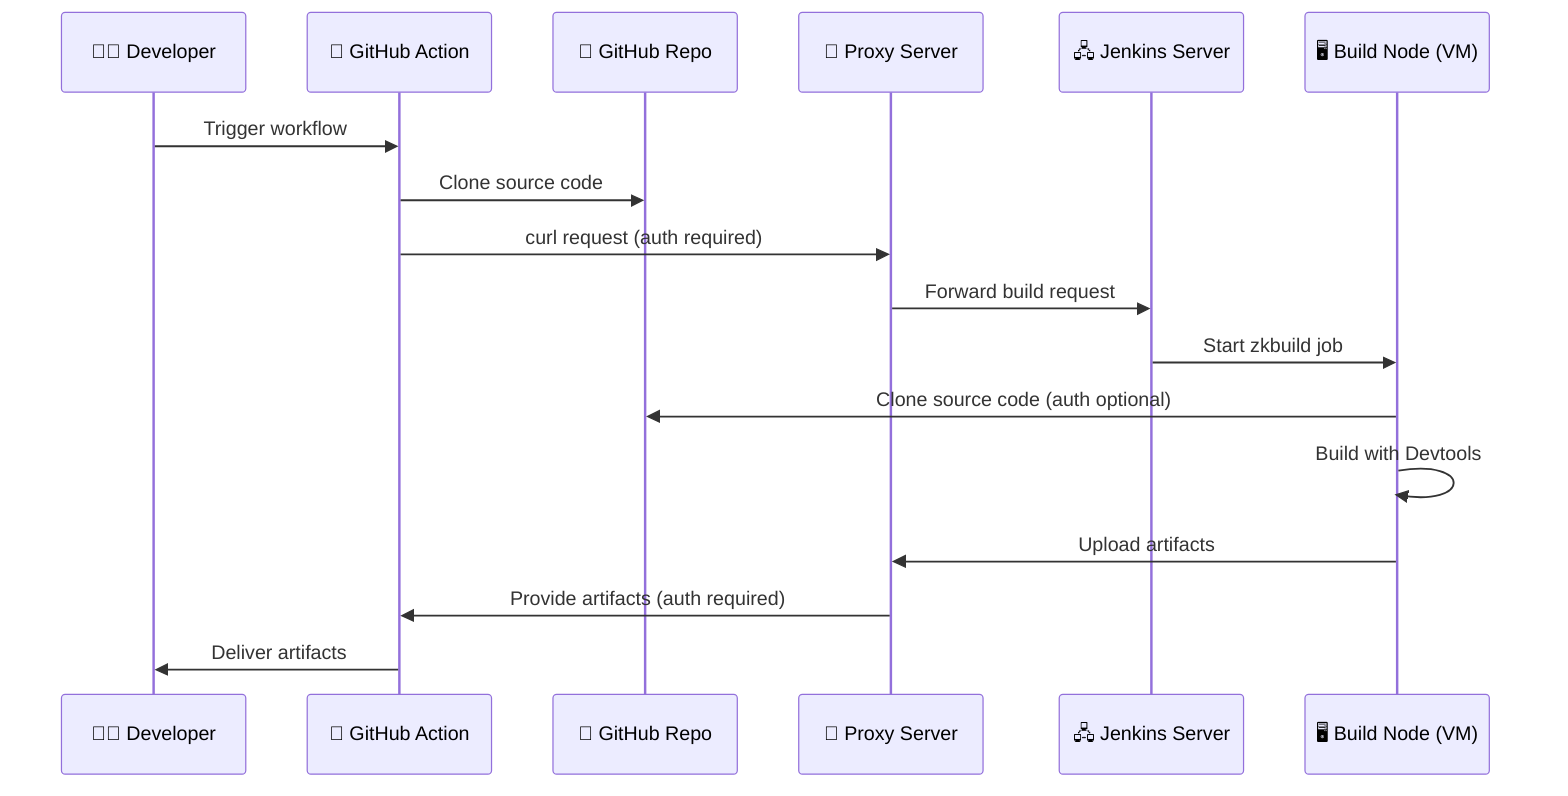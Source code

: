 sequenceDiagram
    participant U as 🧑‍💻 Developer
    participant GH as 🐙 GitHub Action
    participant R as 📂 GitHub Repo
    participant PS as 📡 Proxy Server
    participant J as 🖧 Jenkins Server
    participant BN as 🖥️ Build Node (VM)

    U->>GH: Trigger workflow
    GH->>R: Clone source code
    GH->>PS: curl request (auth required)
    PS->>J: Forward build request
    J->>BN: Start zkbuild job
    BN->>R: Clone source code (auth optional)
    BN->>BN: Build with Devtools
    BN->>PS: Upload artifacts
    PS->>GH: Provide artifacts (auth required)
    GH->>U: Deliver artifacts